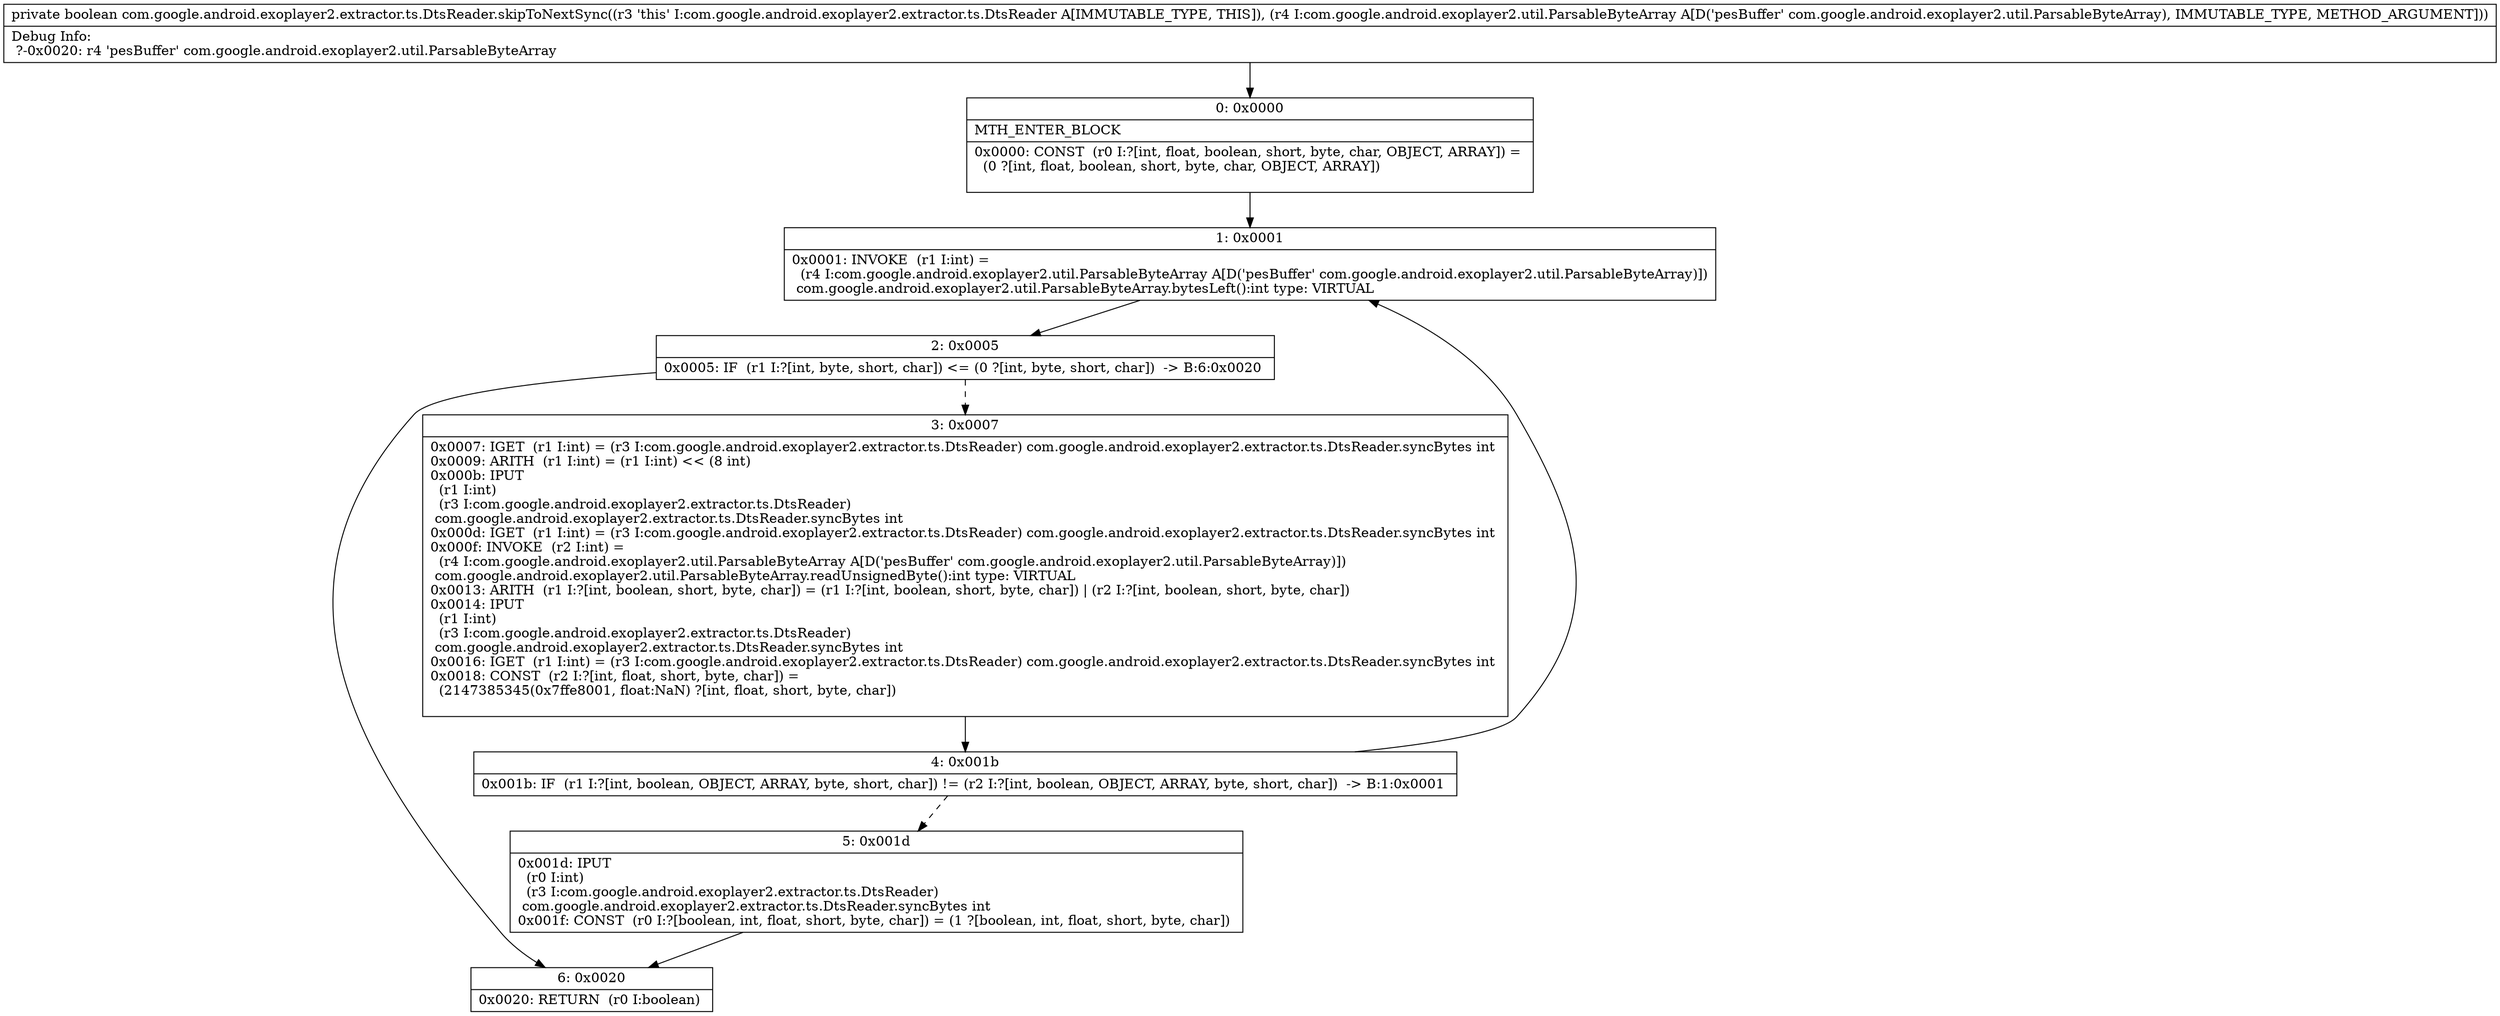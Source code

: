 digraph "CFG forcom.google.android.exoplayer2.extractor.ts.DtsReader.skipToNextSync(Lcom\/google\/android\/exoplayer2\/util\/ParsableByteArray;)Z" {
Node_0 [shape=record,label="{0\:\ 0x0000|MTH_ENTER_BLOCK\l|0x0000: CONST  (r0 I:?[int, float, boolean, short, byte, char, OBJECT, ARRAY]) = \l  (0 ?[int, float, boolean, short, byte, char, OBJECT, ARRAY])\l \l}"];
Node_1 [shape=record,label="{1\:\ 0x0001|0x0001: INVOKE  (r1 I:int) = \l  (r4 I:com.google.android.exoplayer2.util.ParsableByteArray A[D('pesBuffer' com.google.android.exoplayer2.util.ParsableByteArray)])\l com.google.android.exoplayer2.util.ParsableByteArray.bytesLeft():int type: VIRTUAL \l}"];
Node_2 [shape=record,label="{2\:\ 0x0005|0x0005: IF  (r1 I:?[int, byte, short, char]) \<= (0 ?[int, byte, short, char])  \-\> B:6:0x0020 \l}"];
Node_3 [shape=record,label="{3\:\ 0x0007|0x0007: IGET  (r1 I:int) = (r3 I:com.google.android.exoplayer2.extractor.ts.DtsReader) com.google.android.exoplayer2.extractor.ts.DtsReader.syncBytes int \l0x0009: ARITH  (r1 I:int) = (r1 I:int) \<\< (8 int) \l0x000b: IPUT  \l  (r1 I:int)\l  (r3 I:com.google.android.exoplayer2.extractor.ts.DtsReader)\l com.google.android.exoplayer2.extractor.ts.DtsReader.syncBytes int \l0x000d: IGET  (r1 I:int) = (r3 I:com.google.android.exoplayer2.extractor.ts.DtsReader) com.google.android.exoplayer2.extractor.ts.DtsReader.syncBytes int \l0x000f: INVOKE  (r2 I:int) = \l  (r4 I:com.google.android.exoplayer2.util.ParsableByteArray A[D('pesBuffer' com.google.android.exoplayer2.util.ParsableByteArray)])\l com.google.android.exoplayer2.util.ParsableByteArray.readUnsignedByte():int type: VIRTUAL \l0x0013: ARITH  (r1 I:?[int, boolean, short, byte, char]) = (r1 I:?[int, boolean, short, byte, char]) \| (r2 I:?[int, boolean, short, byte, char]) \l0x0014: IPUT  \l  (r1 I:int)\l  (r3 I:com.google.android.exoplayer2.extractor.ts.DtsReader)\l com.google.android.exoplayer2.extractor.ts.DtsReader.syncBytes int \l0x0016: IGET  (r1 I:int) = (r3 I:com.google.android.exoplayer2.extractor.ts.DtsReader) com.google.android.exoplayer2.extractor.ts.DtsReader.syncBytes int \l0x0018: CONST  (r2 I:?[int, float, short, byte, char]) = \l  (2147385345(0x7ffe8001, float:NaN) ?[int, float, short, byte, char])\l \l}"];
Node_4 [shape=record,label="{4\:\ 0x001b|0x001b: IF  (r1 I:?[int, boolean, OBJECT, ARRAY, byte, short, char]) != (r2 I:?[int, boolean, OBJECT, ARRAY, byte, short, char])  \-\> B:1:0x0001 \l}"];
Node_5 [shape=record,label="{5\:\ 0x001d|0x001d: IPUT  \l  (r0 I:int)\l  (r3 I:com.google.android.exoplayer2.extractor.ts.DtsReader)\l com.google.android.exoplayer2.extractor.ts.DtsReader.syncBytes int \l0x001f: CONST  (r0 I:?[boolean, int, float, short, byte, char]) = (1 ?[boolean, int, float, short, byte, char]) \l}"];
Node_6 [shape=record,label="{6\:\ 0x0020|0x0020: RETURN  (r0 I:boolean) \l}"];
MethodNode[shape=record,label="{private boolean com.google.android.exoplayer2.extractor.ts.DtsReader.skipToNextSync((r3 'this' I:com.google.android.exoplayer2.extractor.ts.DtsReader A[IMMUTABLE_TYPE, THIS]), (r4 I:com.google.android.exoplayer2.util.ParsableByteArray A[D('pesBuffer' com.google.android.exoplayer2.util.ParsableByteArray), IMMUTABLE_TYPE, METHOD_ARGUMENT]))  | Debug Info:\l  ?\-0x0020: r4 'pesBuffer' com.google.android.exoplayer2.util.ParsableByteArray\l}"];
MethodNode -> Node_0;
Node_0 -> Node_1;
Node_1 -> Node_2;
Node_2 -> Node_3[style=dashed];
Node_2 -> Node_6;
Node_3 -> Node_4;
Node_4 -> Node_1;
Node_4 -> Node_5[style=dashed];
Node_5 -> Node_6;
}

